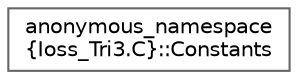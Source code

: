 digraph "Graphical Class Hierarchy"
{
 // INTERACTIVE_SVG=YES
 // LATEX_PDF_SIZE
  bgcolor="transparent";
  edge [fontname=Helvetica,fontsize=10,labelfontname=Helvetica,labelfontsize=10];
  node [fontname=Helvetica,fontsize=10,shape=box,height=0.2,width=0.4];
  rankdir="LR";
  Node0 [id="Node000000",label="anonymous_namespace\l\{Ioss_Tri3.C\}::Constants",height=0.2,width=0.4,color="grey40", fillcolor="white", style="filled",URL="$structanonymous__namespace_02Ioss__Tri3_8C_03_1_1Constants.html",tooltip=" "];
}
